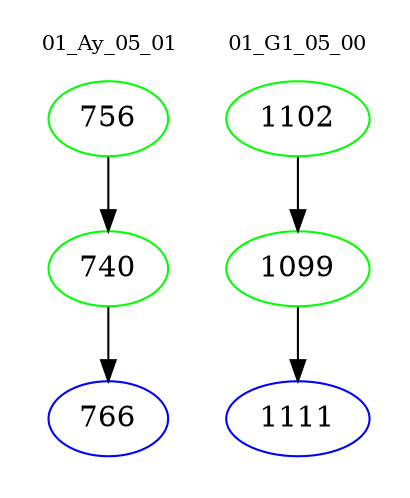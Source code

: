 digraph{
subgraph cluster_0 {
color = white
label = "01_Ay_05_01";
fontsize=10;
T0_756 [label="756", color="green"]
T0_756 -> T0_740 [color="black"]
T0_740 [label="740", color="green"]
T0_740 -> T0_766 [color="black"]
T0_766 [label="766", color="blue"]
}
subgraph cluster_1 {
color = white
label = "01_G1_05_00";
fontsize=10;
T1_1102 [label="1102", color="green"]
T1_1102 -> T1_1099 [color="black"]
T1_1099 [label="1099", color="green"]
T1_1099 -> T1_1111 [color="black"]
T1_1111 [label="1111", color="blue"]
}
}
